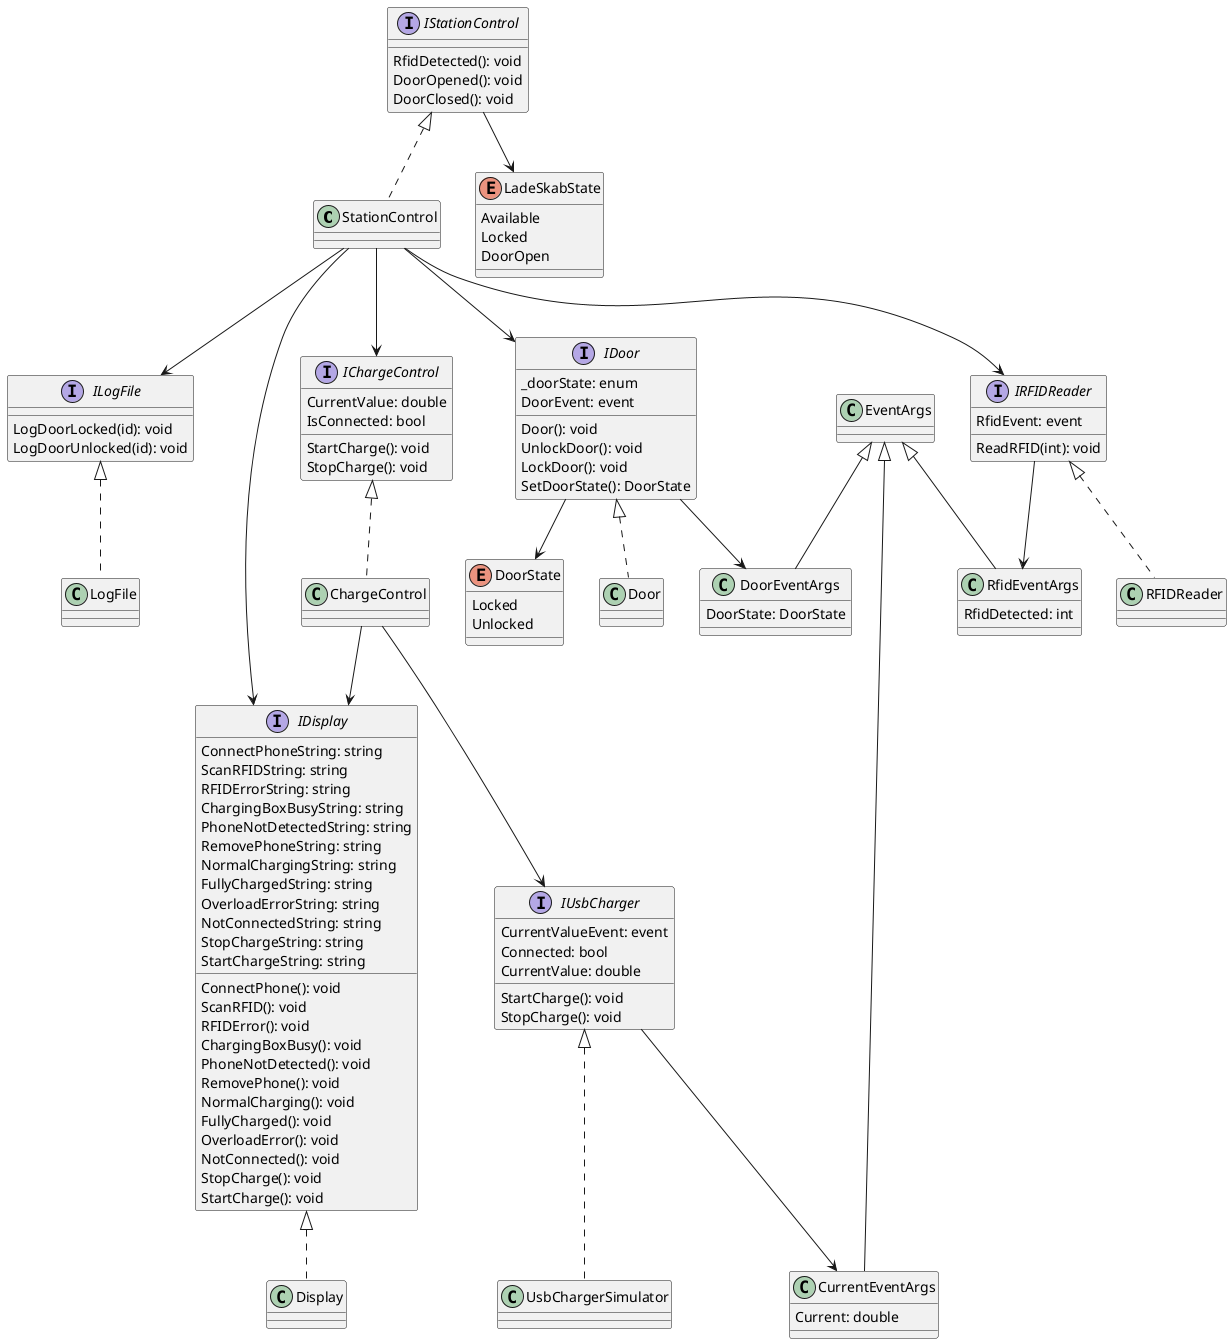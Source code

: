 @startuml


class StationControl
class ChargeControl
class Door
class Display
class LogFile
class RFIDReader
class UsbChargerSimulator

interface IStationControl{
    RfidDetected(): void 
    DoorOpened(): void 
    DoorClosed(): void 
}
interface IChargeControl{
    CurrentValue: double
    IsConnected: bool
    StartCharge(): void
    StopCharge(): void
}
interface IDoor {
    _doorState: enum 
    DoorEvent: event 
    Door(): void
    UnlockDoor(): void
    LockDoor(): void
    SetDoorState(): DoorState 
}

interface IDisplay {
    ConnectPhone(): void 
    ScanRFID(): void 
    RFIDError(): void 
    ChargingBoxBusy(): void 
    PhoneNotDetected(): void 
    RemovePhone(): void 
    NormalCharging(): void 
    FullyCharged(): void 
    OverloadError(): void 
    NotConnected(): void 
    StopCharge(): void 
    StartCharge(): void 

    ConnectPhoneString: string 
    ScanRFIDString: string 
    RFIDErrorString: string 
    ChargingBoxBusyString: string 
    PhoneNotDetectedString: string 
    RemovePhoneString: string 
    NormalChargingString: string 
    FullyChargedString: string 
    OverloadErrorString: string 
    NotConnectedString: string 
    StopChargeString: string 
    StartChargeString: string 
}


interface ILogFile{
    LogDoorLocked(id): void
    LogDoorUnlocked(id): void
}

interface IRFIDReader{
    ReadRFID(int): void
    RfidEvent: event
}
interface IUsbCharger{
    CurrentValueEvent: event
    StartCharge(): void
    StopCharge(): void
    Connected: bool
    CurrentValue: double
}

enum DoorState{
    Locked
    Unlocked
}

enum LadeSkabState{
    Available
    Locked
    DoorOpen
}

class EventArgs{
    
}

class RfidEventArgs{
    RfidDetected: int
}

class CurrentEventArgs{
    Current: double
}

class DoorEventArgs{
    DoorState: DoorState
}



StationControl .u.|> IStationControl
ChargeControl .u.|> IChargeControl
Door .u.|> IDoor
Display .u.|> IDisplay
LogFile .u.|> ILogFile
RFIDReader .u.|> IRFIDReader
UsbChargerSimulator .u.|> IUsbCharger

StationControl --> IChargeControl
StationControl --> IDisplay
StationControl --> ILogFile
StationControl --> IDoor
StationControl --> IRFIDReader

ChargeControl --> IUsbCharger
ChargeControl --> IDisplay

RfidEventArgs -u-|> EventArgs
CurrentEventArgs -u-|> EventArgs
DoorEventArgs -u-|> EventArgs

IDoor --> DoorEventArgs
IRFIDReader --> RfidEventArgs
IUsbCharger --> CurrentEventArgs

IDoor --> DoorState
IStationControl --> LadeSkabState

@enduml
